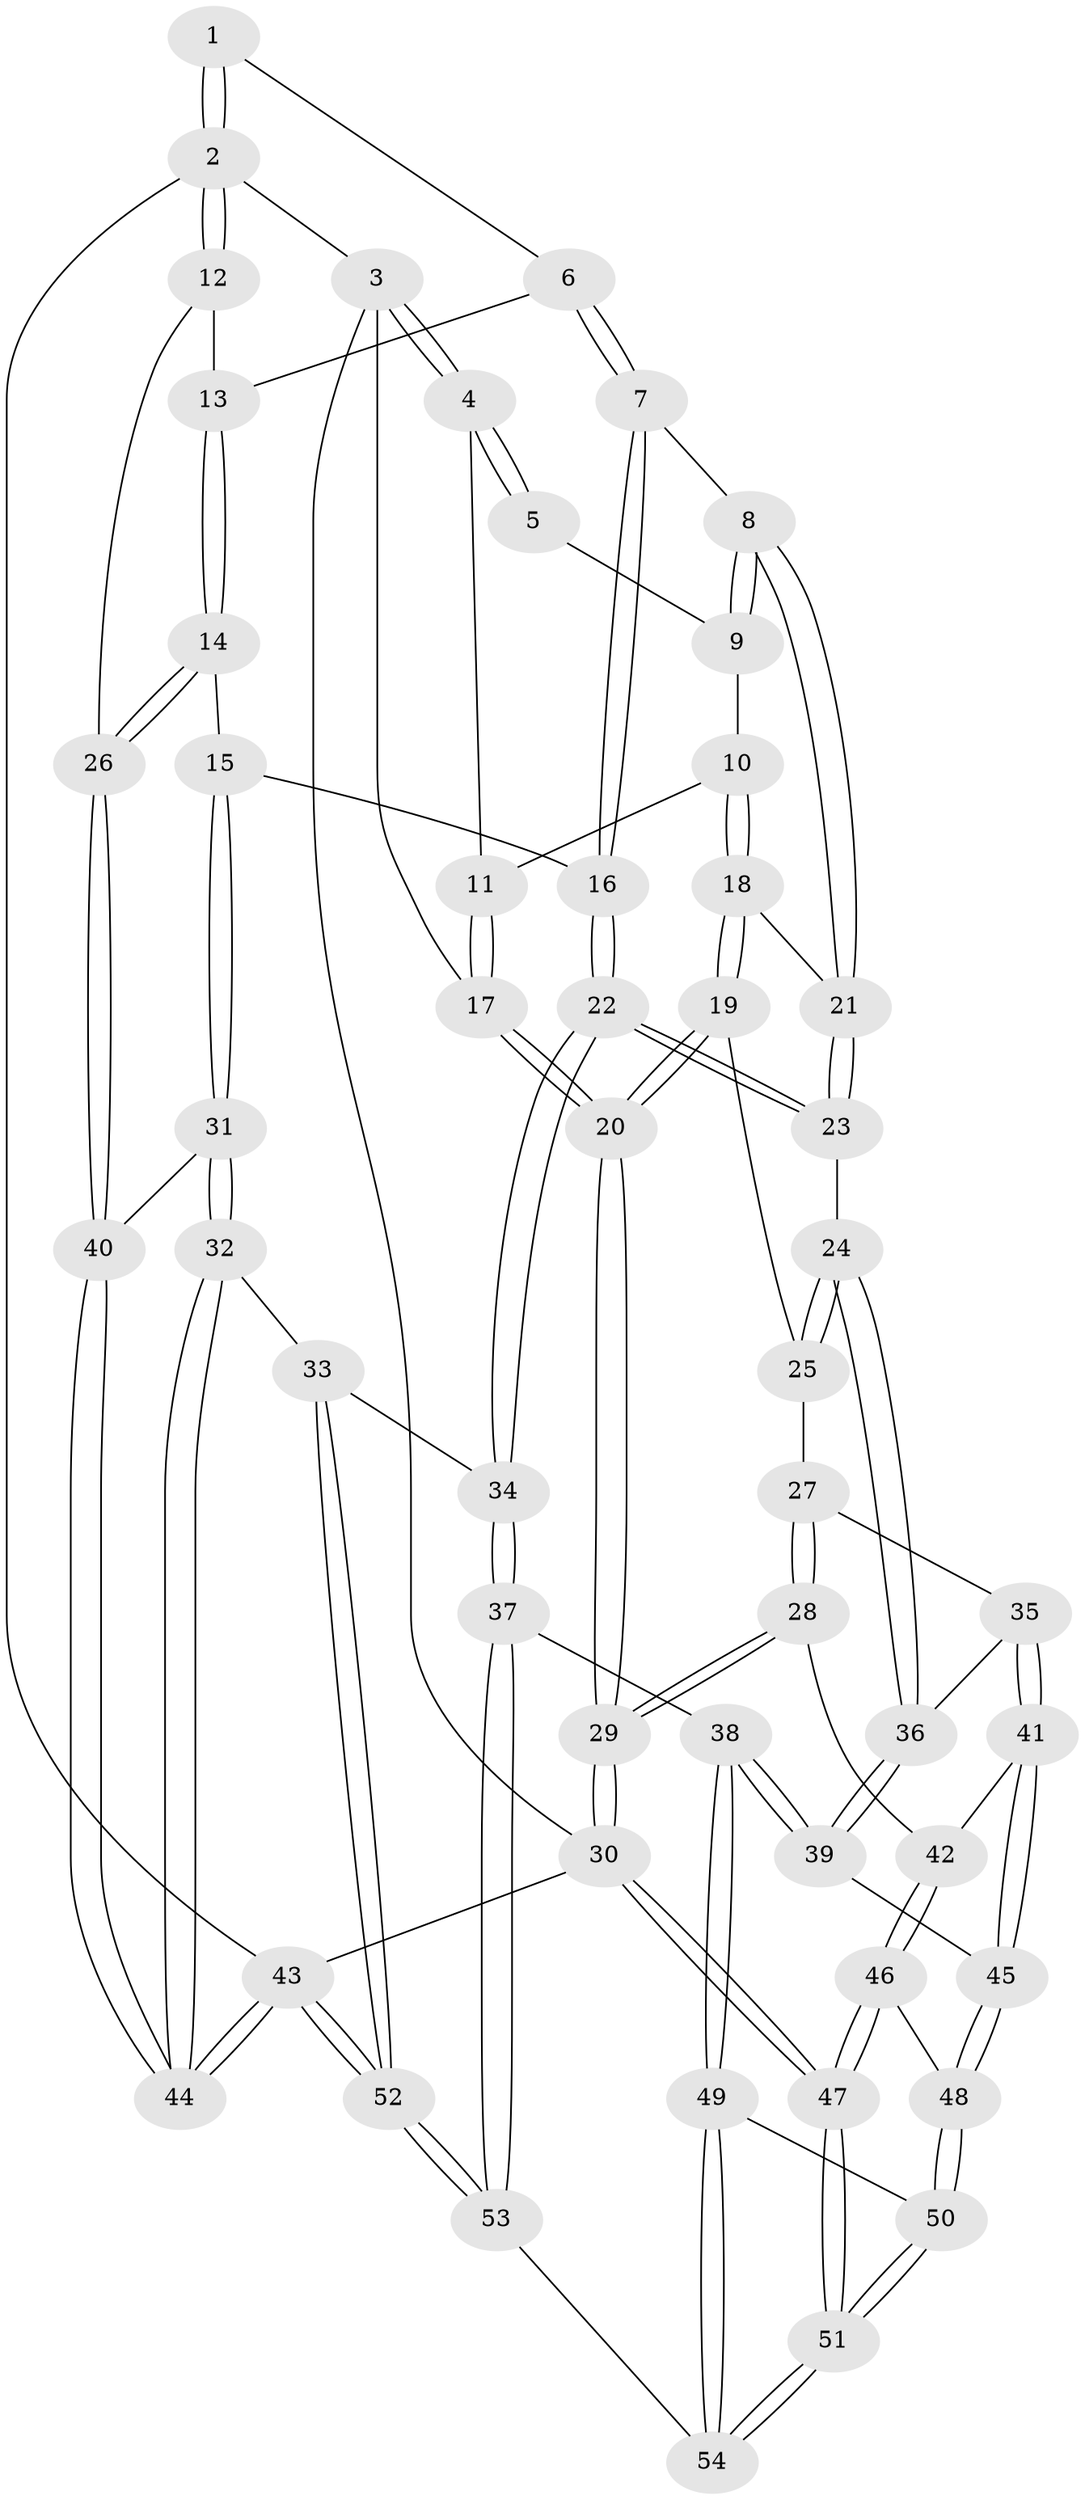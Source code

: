 // Generated by graph-tools (version 1.1) at 2025/03/03/09/25 03:03:25]
// undirected, 54 vertices, 132 edges
graph export_dot {
graph [start="1"]
  node [color=gray90,style=filled];
  1 [pos="+0.9385446572692586+0"];
  2 [pos="+1+0"];
  3 [pos="+0+0"];
  4 [pos="+0.13857822906727219+0"];
  5 [pos="+0.4294197874048385+0"];
  6 [pos="+0.7771966725240266+0.054631313476165615"];
  7 [pos="+0.633529979987214+0.21278118786411543"];
  8 [pos="+0.5767072851954732+0.2027407711009861"];
  9 [pos="+0.44334486048823546+0"];
  10 [pos="+0.331403597942+0.23035628510473097"];
  11 [pos="+0.2806846135038324+0.18952064284475195"];
  12 [pos="+1+0.25948218358453884"];
  13 [pos="+0.8294144420053817+0.13615662385597968"];
  14 [pos="+0.9277866657979472+0.423137105136514"];
  15 [pos="+0.838367708312671+0.424550420034292"];
  16 [pos="+0.794948686690714+0.41590608916155114"];
  17 [pos="+0+0.2744382877968255"];
  18 [pos="+0.37595570545761686+0.3115121539559981"];
  19 [pos="+0.1536407797580035+0.41522284306176854"];
  20 [pos="+0+0.34867825668626656"];
  21 [pos="+0.4074482727037458+0.3202449750231884"];
  22 [pos="+0.5658349722526598+0.5520692542259458"];
  23 [pos="+0.47858736156968135+0.5110317259996014"];
  24 [pos="+0.4406402047089727+0.5342773369149273"];
  25 [pos="+0.20660744678260964+0.49989391406342815"];
  26 [pos="+1+0.43938239398235046"];
  27 [pos="+0.2216174443361384+0.5773142197707232"];
  28 [pos="+0+0.682473217095914"];
  29 [pos="+0+0.619021243377791"];
  30 [pos="+0+1"];
  31 [pos="+0.7403952921837201+0.7314526128549017"];
  32 [pos="+0.6785365636865397+0.8042674729128714"];
  33 [pos="+0.6698210224878823+0.8101739993633049"];
  34 [pos="+0.6026033380621294+0.7929842886003684"];
  35 [pos="+0.2511639810134285+0.636262104426805"];
  36 [pos="+0.33302439983875093+0.6592906574800564"];
  37 [pos="+0.5785725798042973+0.8068944824663881"];
  38 [pos="+0.5457365553273984+0.8155391049583252"];
  39 [pos="+0.3504338975795466+0.7088869232400489"];
  40 [pos="+1+0.5930456442698258"];
  41 [pos="+0.1823820692048683+0.7071832405616322"];
  42 [pos="+0.06799819989287202+0.7379869854085427"];
  43 [pos="+1+1"];
  44 [pos="+1+0.7433373563138106"];
  45 [pos="+0.2771629132396655+0.8207301986893037"];
  46 [pos="+0.09477753842636977+0.8079540141936841"];
  47 [pos="+0.0046589019029885876+1"];
  48 [pos="+0.2723013778830728+0.8649783995872946"];
  49 [pos="+0.43583525619024444+0.9070714527851117"];
  50 [pos="+0.2753659220862227+0.872690324314449"];
  51 [pos="+0.03417734908810964+1"];
  52 [pos="+1+1"];
  53 [pos="+0.5723526151076807+1"];
  54 [pos="+0.3959407219583305+1"];
  1 -- 2;
  1 -- 2;
  1 -- 6;
  2 -- 3;
  2 -- 12;
  2 -- 12;
  2 -- 43;
  3 -- 4;
  3 -- 4;
  3 -- 17;
  3 -- 30;
  4 -- 5;
  4 -- 5;
  4 -- 11;
  5 -- 9;
  6 -- 7;
  6 -- 7;
  6 -- 13;
  7 -- 8;
  7 -- 16;
  7 -- 16;
  8 -- 9;
  8 -- 9;
  8 -- 21;
  8 -- 21;
  9 -- 10;
  10 -- 11;
  10 -- 18;
  10 -- 18;
  11 -- 17;
  11 -- 17;
  12 -- 13;
  12 -- 26;
  13 -- 14;
  13 -- 14;
  14 -- 15;
  14 -- 26;
  14 -- 26;
  15 -- 16;
  15 -- 31;
  15 -- 31;
  16 -- 22;
  16 -- 22;
  17 -- 20;
  17 -- 20;
  18 -- 19;
  18 -- 19;
  18 -- 21;
  19 -- 20;
  19 -- 20;
  19 -- 25;
  20 -- 29;
  20 -- 29;
  21 -- 23;
  21 -- 23;
  22 -- 23;
  22 -- 23;
  22 -- 34;
  22 -- 34;
  23 -- 24;
  24 -- 25;
  24 -- 25;
  24 -- 36;
  24 -- 36;
  25 -- 27;
  26 -- 40;
  26 -- 40;
  27 -- 28;
  27 -- 28;
  27 -- 35;
  28 -- 29;
  28 -- 29;
  28 -- 42;
  29 -- 30;
  29 -- 30;
  30 -- 47;
  30 -- 47;
  30 -- 43;
  31 -- 32;
  31 -- 32;
  31 -- 40;
  32 -- 33;
  32 -- 44;
  32 -- 44;
  33 -- 34;
  33 -- 52;
  33 -- 52;
  34 -- 37;
  34 -- 37;
  35 -- 36;
  35 -- 41;
  35 -- 41;
  36 -- 39;
  36 -- 39;
  37 -- 38;
  37 -- 53;
  37 -- 53;
  38 -- 39;
  38 -- 39;
  38 -- 49;
  38 -- 49;
  39 -- 45;
  40 -- 44;
  40 -- 44;
  41 -- 42;
  41 -- 45;
  41 -- 45;
  42 -- 46;
  42 -- 46;
  43 -- 44;
  43 -- 44;
  43 -- 52;
  43 -- 52;
  45 -- 48;
  45 -- 48;
  46 -- 47;
  46 -- 47;
  46 -- 48;
  47 -- 51;
  47 -- 51;
  48 -- 50;
  48 -- 50;
  49 -- 50;
  49 -- 54;
  49 -- 54;
  50 -- 51;
  50 -- 51;
  51 -- 54;
  51 -- 54;
  52 -- 53;
  52 -- 53;
  53 -- 54;
}
